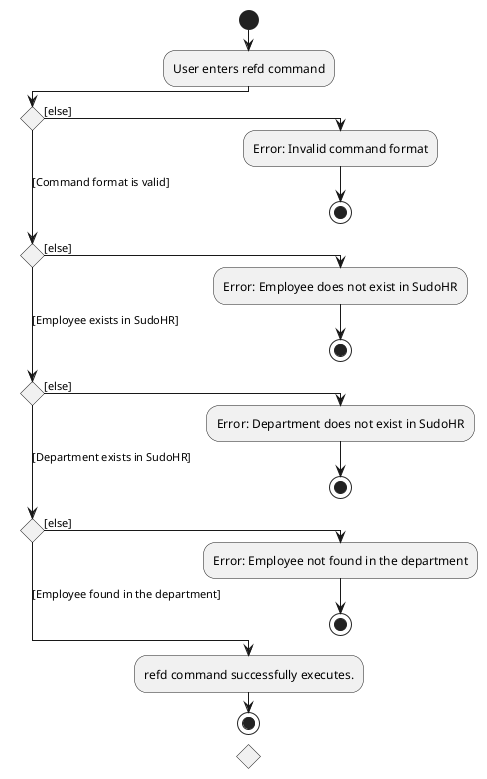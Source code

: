 
@startuml
!pragma useVerticalIf on
start
:User enters refd command;
if () then ([else])
  :Error: Invalid command format;
  stop
([Command format is valid])elseif () then ([else])
  :Error: Employee does not exist in SudoHR;
  stop
([Employee exists in SudoHR])elseif () then ([else])
 :Error: Department does not exist in SudoHR;
  stop
([Department exists in SudoHR])elseif () then ([else])
  :Error: Employee not found in the department;
  stop
 else ([Employee found in the department])
  :refd command successfully executes.;
stop

@enduml
